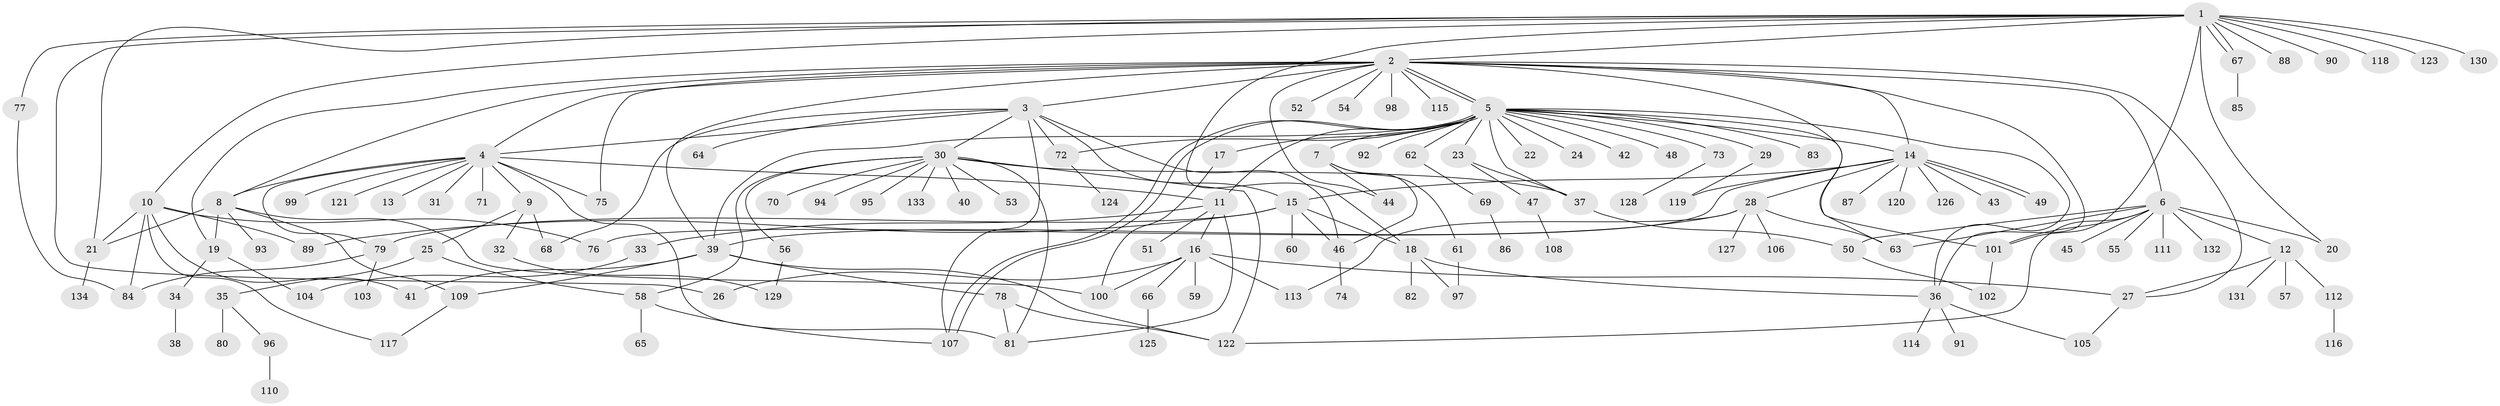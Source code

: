 // Generated by graph-tools (version 1.1) at 2025/35/03/09/25 02:35:33]
// undirected, 134 vertices, 193 edges
graph export_dot {
graph [start="1"]
  node [color=gray90,style=filled];
  1;
  2;
  3;
  4;
  5;
  6;
  7;
  8;
  9;
  10;
  11;
  12;
  13;
  14;
  15;
  16;
  17;
  18;
  19;
  20;
  21;
  22;
  23;
  24;
  25;
  26;
  27;
  28;
  29;
  30;
  31;
  32;
  33;
  34;
  35;
  36;
  37;
  38;
  39;
  40;
  41;
  42;
  43;
  44;
  45;
  46;
  47;
  48;
  49;
  50;
  51;
  52;
  53;
  54;
  55;
  56;
  57;
  58;
  59;
  60;
  61;
  62;
  63;
  64;
  65;
  66;
  67;
  68;
  69;
  70;
  71;
  72;
  73;
  74;
  75;
  76;
  77;
  78;
  79;
  80;
  81;
  82;
  83;
  84;
  85;
  86;
  87;
  88;
  89;
  90;
  91;
  92;
  93;
  94;
  95;
  96;
  97;
  98;
  99;
  100;
  101;
  102;
  103;
  104;
  105;
  106;
  107;
  108;
  109;
  110;
  111;
  112;
  113;
  114;
  115;
  116;
  117;
  118;
  119;
  120;
  121;
  122;
  123;
  124;
  125;
  126;
  127;
  128;
  129;
  130;
  131;
  132;
  133;
  134;
  1 -- 2;
  1 -- 10;
  1 -- 18;
  1 -- 20;
  1 -- 21;
  1 -- 26;
  1 -- 67;
  1 -- 67;
  1 -- 77;
  1 -- 88;
  1 -- 90;
  1 -- 101;
  1 -- 118;
  1 -- 123;
  1 -- 130;
  2 -- 3;
  2 -- 4;
  2 -- 5;
  2 -- 5;
  2 -- 6;
  2 -- 8;
  2 -- 14;
  2 -- 19;
  2 -- 27;
  2 -- 36;
  2 -- 39;
  2 -- 44;
  2 -- 52;
  2 -- 54;
  2 -- 63;
  2 -- 75;
  2 -- 98;
  2 -- 115;
  3 -- 4;
  3 -- 15;
  3 -- 30;
  3 -- 46;
  3 -- 64;
  3 -- 68;
  3 -- 72;
  3 -- 107;
  4 -- 8;
  4 -- 9;
  4 -- 11;
  4 -- 13;
  4 -- 31;
  4 -- 71;
  4 -- 75;
  4 -- 79;
  4 -- 81;
  4 -- 99;
  4 -- 121;
  5 -- 7;
  5 -- 11;
  5 -- 14;
  5 -- 17;
  5 -- 22;
  5 -- 23;
  5 -- 24;
  5 -- 29;
  5 -- 36;
  5 -- 37;
  5 -- 39;
  5 -- 42;
  5 -- 48;
  5 -- 62;
  5 -- 72;
  5 -- 73;
  5 -- 83;
  5 -- 92;
  5 -- 101;
  5 -- 107;
  5 -- 107;
  6 -- 12;
  6 -- 20;
  6 -- 45;
  6 -- 50;
  6 -- 55;
  6 -- 63;
  6 -- 101;
  6 -- 111;
  6 -- 122;
  6 -- 132;
  7 -- 44;
  7 -- 46;
  7 -- 61;
  8 -- 19;
  8 -- 21;
  8 -- 93;
  8 -- 100;
  8 -- 109;
  9 -- 25;
  9 -- 32;
  9 -- 68;
  10 -- 21;
  10 -- 41;
  10 -- 76;
  10 -- 84;
  10 -- 89;
  10 -- 117;
  11 -- 16;
  11 -- 33;
  11 -- 51;
  11 -- 81;
  12 -- 27;
  12 -- 57;
  12 -- 112;
  12 -- 131;
  14 -- 15;
  14 -- 28;
  14 -- 43;
  14 -- 49;
  14 -- 49;
  14 -- 76;
  14 -- 87;
  14 -- 119;
  14 -- 120;
  14 -- 126;
  15 -- 18;
  15 -- 46;
  15 -- 60;
  15 -- 79;
  15 -- 89;
  16 -- 26;
  16 -- 27;
  16 -- 59;
  16 -- 66;
  16 -- 100;
  16 -- 113;
  17 -- 100;
  18 -- 36;
  18 -- 82;
  18 -- 97;
  19 -- 34;
  19 -- 104;
  21 -- 134;
  23 -- 37;
  23 -- 47;
  25 -- 35;
  25 -- 58;
  27 -- 105;
  28 -- 39;
  28 -- 63;
  28 -- 106;
  28 -- 113;
  28 -- 127;
  29 -- 119;
  30 -- 37;
  30 -- 40;
  30 -- 53;
  30 -- 56;
  30 -- 58;
  30 -- 70;
  30 -- 81;
  30 -- 94;
  30 -- 95;
  30 -- 122;
  30 -- 133;
  32 -- 129;
  33 -- 104;
  34 -- 38;
  35 -- 80;
  35 -- 96;
  36 -- 91;
  36 -- 105;
  36 -- 114;
  37 -- 50;
  39 -- 41;
  39 -- 78;
  39 -- 109;
  39 -- 122;
  46 -- 74;
  47 -- 108;
  50 -- 102;
  56 -- 129;
  58 -- 65;
  58 -- 107;
  61 -- 97;
  62 -- 69;
  66 -- 125;
  67 -- 85;
  69 -- 86;
  72 -- 124;
  73 -- 128;
  77 -- 84;
  78 -- 81;
  78 -- 122;
  79 -- 84;
  79 -- 103;
  96 -- 110;
  101 -- 102;
  109 -- 117;
  112 -- 116;
}
